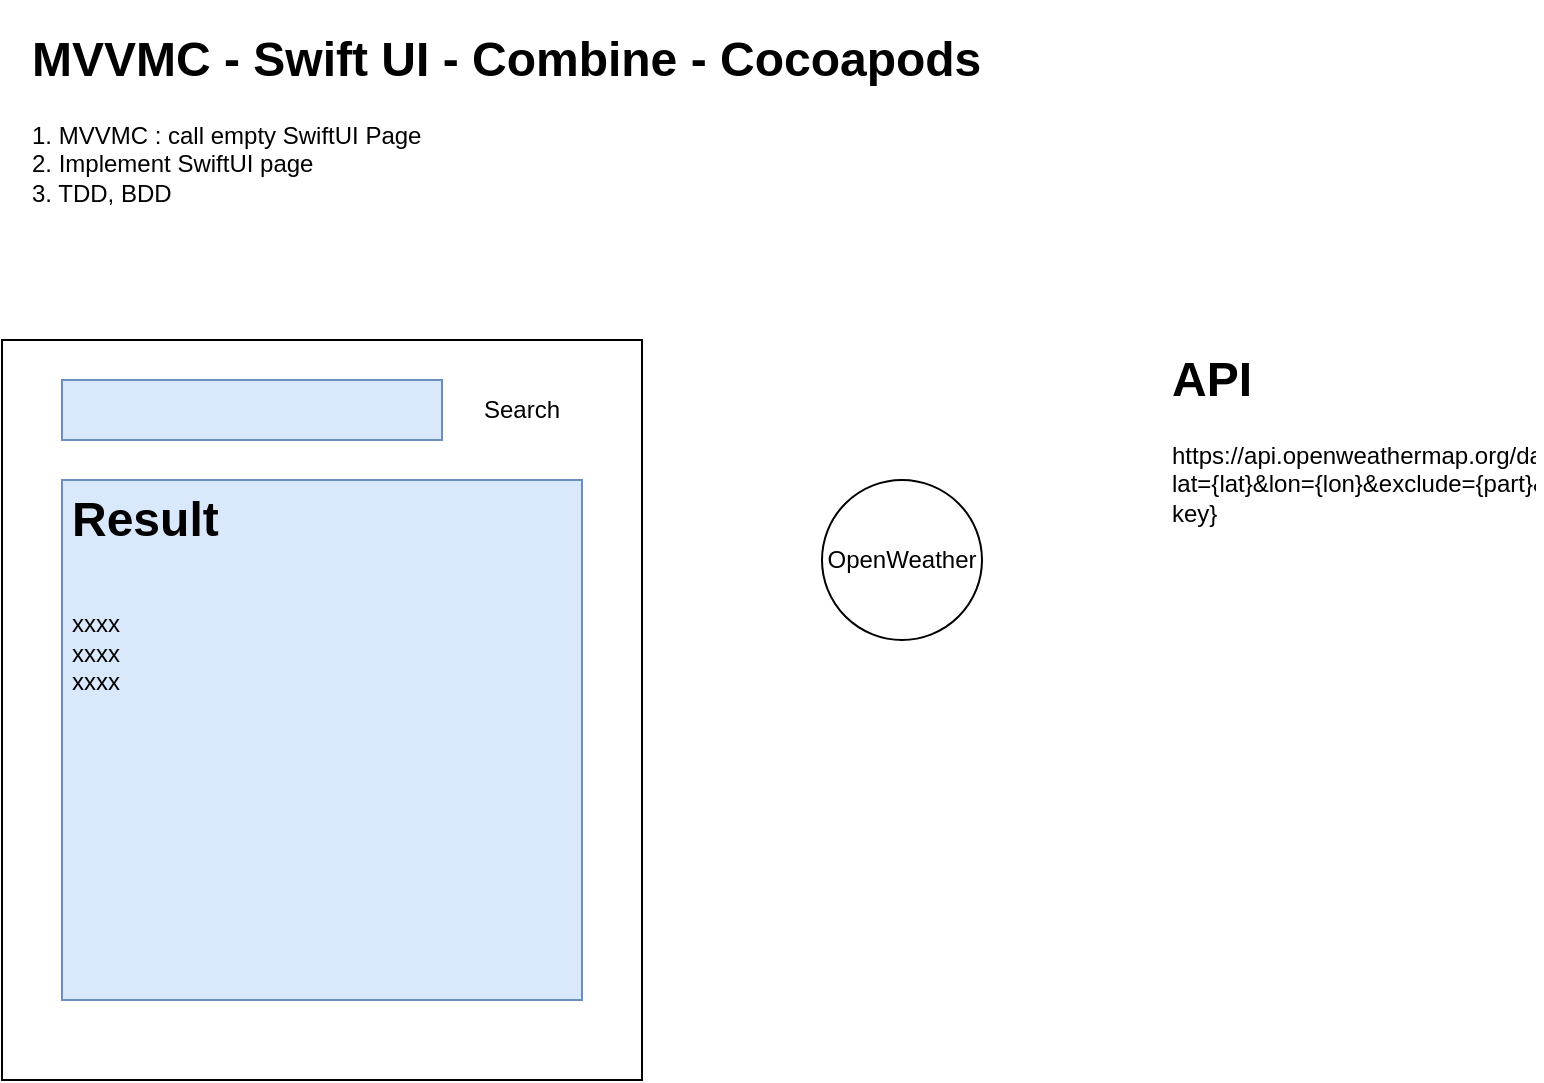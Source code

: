 <mxfile version="17.2.4" type="device" pages="2"><diagram id="kkhOI9vXnJ6HhXNWGxRC" name="Page-1"><mxGraphModel dx="946" dy="623" grid="1" gridSize="10" guides="1" tooltips="1" connect="1" arrows="1" fold="1" page="1" pageScale="1" pageWidth="827" pageHeight="1169" math="0" shadow="0"><root><mxCell id="0"/><mxCell id="1" parent="0"/><mxCell id="DYw7xhRIu4ioebI-A9Rw-2" value="" style="rounded=0;whiteSpace=wrap;html=1;" parent="1" vertex="1"><mxGeometry x="180" y="230" width="320" height="370" as="geometry"/></mxCell><mxCell id="DYw7xhRIu4ioebI-A9Rw-3" value="" style="rounded=0;whiteSpace=wrap;html=1;fillColor=#dae8fc;strokeColor=#6c8ebf;" parent="1" vertex="1"><mxGeometry x="210" y="250" width="190" height="30" as="geometry"/></mxCell><mxCell id="DYw7xhRIu4ioebI-A9Rw-4" value="Search" style="text;html=1;strokeColor=none;fillColor=none;align=center;verticalAlign=middle;whiteSpace=wrap;rounded=0;" parent="1" vertex="1"><mxGeometry x="410" y="250" width="60" height="30" as="geometry"/></mxCell><mxCell id="DYw7xhRIu4ioebI-A9Rw-5" value="&lt;h1&gt;&lt;span style=&quot;background-color: initial;&quot;&gt;Result&amp;nbsp;&lt;/span&gt;&lt;/h1&gt;&lt;div&gt;&lt;span style=&quot;background-color: initial;&quot;&gt;&lt;br&gt;&lt;/span&gt;&lt;/div&gt;&lt;div&gt;&lt;span style=&quot;background-color: initial;&quot;&gt;xxxx&lt;/span&gt;&lt;/div&gt;&lt;div&gt;&lt;span style=&quot;background-color: initial;&quot;&gt;xxxx&lt;/span&gt;&lt;/div&gt;&lt;div&gt;&lt;span style=&quot;background-color: initial;&quot;&gt;xxxx&lt;/span&gt;&lt;/div&gt;" style="text;html=1;strokeColor=#6c8ebf;fillColor=#dae8fc;spacing=5;spacingTop=-20;whiteSpace=wrap;overflow=hidden;rounded=0;" parent="1" vertex="1"><mxGeometry x="210" y="300" width="260" height="260" as="geometry"/></mxCell><mxCell id="DYw7xhRIu4ioebI-A9Rw-6" value="OpenWeather" style="ellipse;whiteSpace=wrap;html=1;aspect=fixed;" parent="1" vertex="1"><mxGeometry x="590" y="300" width="80" height="80" as="geometry"/></mxCell><mxCell id="DYw7xhRIu4ioebI-A9Rw-8" value="&lt;h1&gt;API&lt;/h1&gt;&lt;p&gt;https://api.openweathermap.org/data/3.0/onecall?lat={lat}&amp;amp;lon={lon}&amp;amp;exclude={part}&amp;amp;appid={API key}&lt;/p&gt;" style="text;html=1;strokeColor=none;fillColor=none;spacing=5;spacingTop=-20;whiteSpace=wrap;overflow=hidden;rounded=0;" parent="1" vertex="1"><mxGeometry x="760" y="230" width="190" height="130" as="geometry"/></mxCell><mxCell id="DYw7xhRIu4ioebI-A9Rw-9" value="&lt;h1&gt;MVVMC - Swift UI - Combine - Cocoapods&lt;/h1&gt;&lt;p&gt;1. MVVMC : call empty SwiftUI Page&lt;br&gt;2. Implement SwiftUI page&lt;br&gt;3. TDD, BDD&amp;nbsp;&lt;/p&gt;" style="text;html=1;strokeColor=none;fillColor=none;spacing=5;spacingTop=-20;whiteSpace=wrap;overflow=hidden;rounded=0;" parent="1" vertex="1"><mxGeometry x="190" y="70" width="660" height="100" as="geometry"/></mxCell></root></mxGraphModel></diagram><diagram id="y0TWAcVvRIatc2-qt1wf" name="v0.1.0"><mxGraphModel dx="1773" dy="623" grid="1" gridSize="10" guides="1" tooltips="1" connect="1" arrows="1" fold="1" page="1" pageScale="1" pageWidth="827" pageHeight="1169" math="0" shadow="0"><root><mxCell id="0"/><mxCell id="1" parent="0"/><mxCell id="PvfTKndRL6yVFDf0SP3f-1" value="" style="shape=image;verticalLabelPosition=bottom;labelBackgroundColor=default;verticalAlign=top;aspect=fixed;imageAspect=0;image=https://github.com/bobbyconti/Weather-SwiftUI/raw/master/screenshot1.png;" parent="1" vertex="1"><mxGeometry x="240" y="110" width="240" height="520" as="geometry"/></mxCell><mxCell id="PvfTKndRL6yVFDf0SP3f-2" value="v0.1.0&amp;nbsp; MainView UI" style="text;html=1;strokeColor=none;fillColor=none;align=center;verticalAlign=middle;whiteSpace=wrap;rounded=0;" parent="1" vertex="1"><mxGeometry x="240" y="50" width="240" height="50" as="geometry"/></mxCell><mxCell id="QsnHpZoQ1TohcdzFOPwK-1" value="The pic is not celsius, we should use celsius." style="text;html=1;strokeColor=none;fillColor=none;align=center;verticalAlign=middle;whiteSpace=wrap;rounded=0;" vertex="1" parent="1"><mxGeometry x="-10" y="310" width="250" height="30" as="geometry"/></mxCell><mxCell id="QsnHpZoQ1TohcdzFOPwK-5" value="First Component&lt;br&gt;Title&lt;br&gt;Subtitle" style="text;html=1;strokeColor=none;fillColor=none;align=center;verticalAlign=middle;whiteSpace=wrap;rounded=0;" vertex="1" parent="1"><mxGeometry x="480" y="110" width="270" height="100" as="geometry"/></mxCell><mxCell id="QsnHpZoQ1TohcdzFOPwK-6" value="Second Component&lt;br&gt;icon, Title&lt;br&gt;Contents&lt;br&gt;" style="text;html=1;strokeColor=none;fillColor=none;align=center;verticalAlign=middle;whiteSpace=wrap;rounded=0;" vertex="1" parent="1"><mxGeometry x="480" y="250" width="270" height="100" as="geometry"/></mxCell><mxCell id="QsnHpZoQ1TohcdzFOPwK-7" value="Third Component (New API)&lt;br&gt;" style="text;html=1;strokeColor=none;fillColor=none;align=center;verticalAlign=middle;whiteSpace=wrap;rounded=0;" vertex="1" parent="1"><mxGeometry x="480" y="430" width="270" height="100" as="geometry"/></mxCell></root></mxGraphModel></diagram></mxfile>
